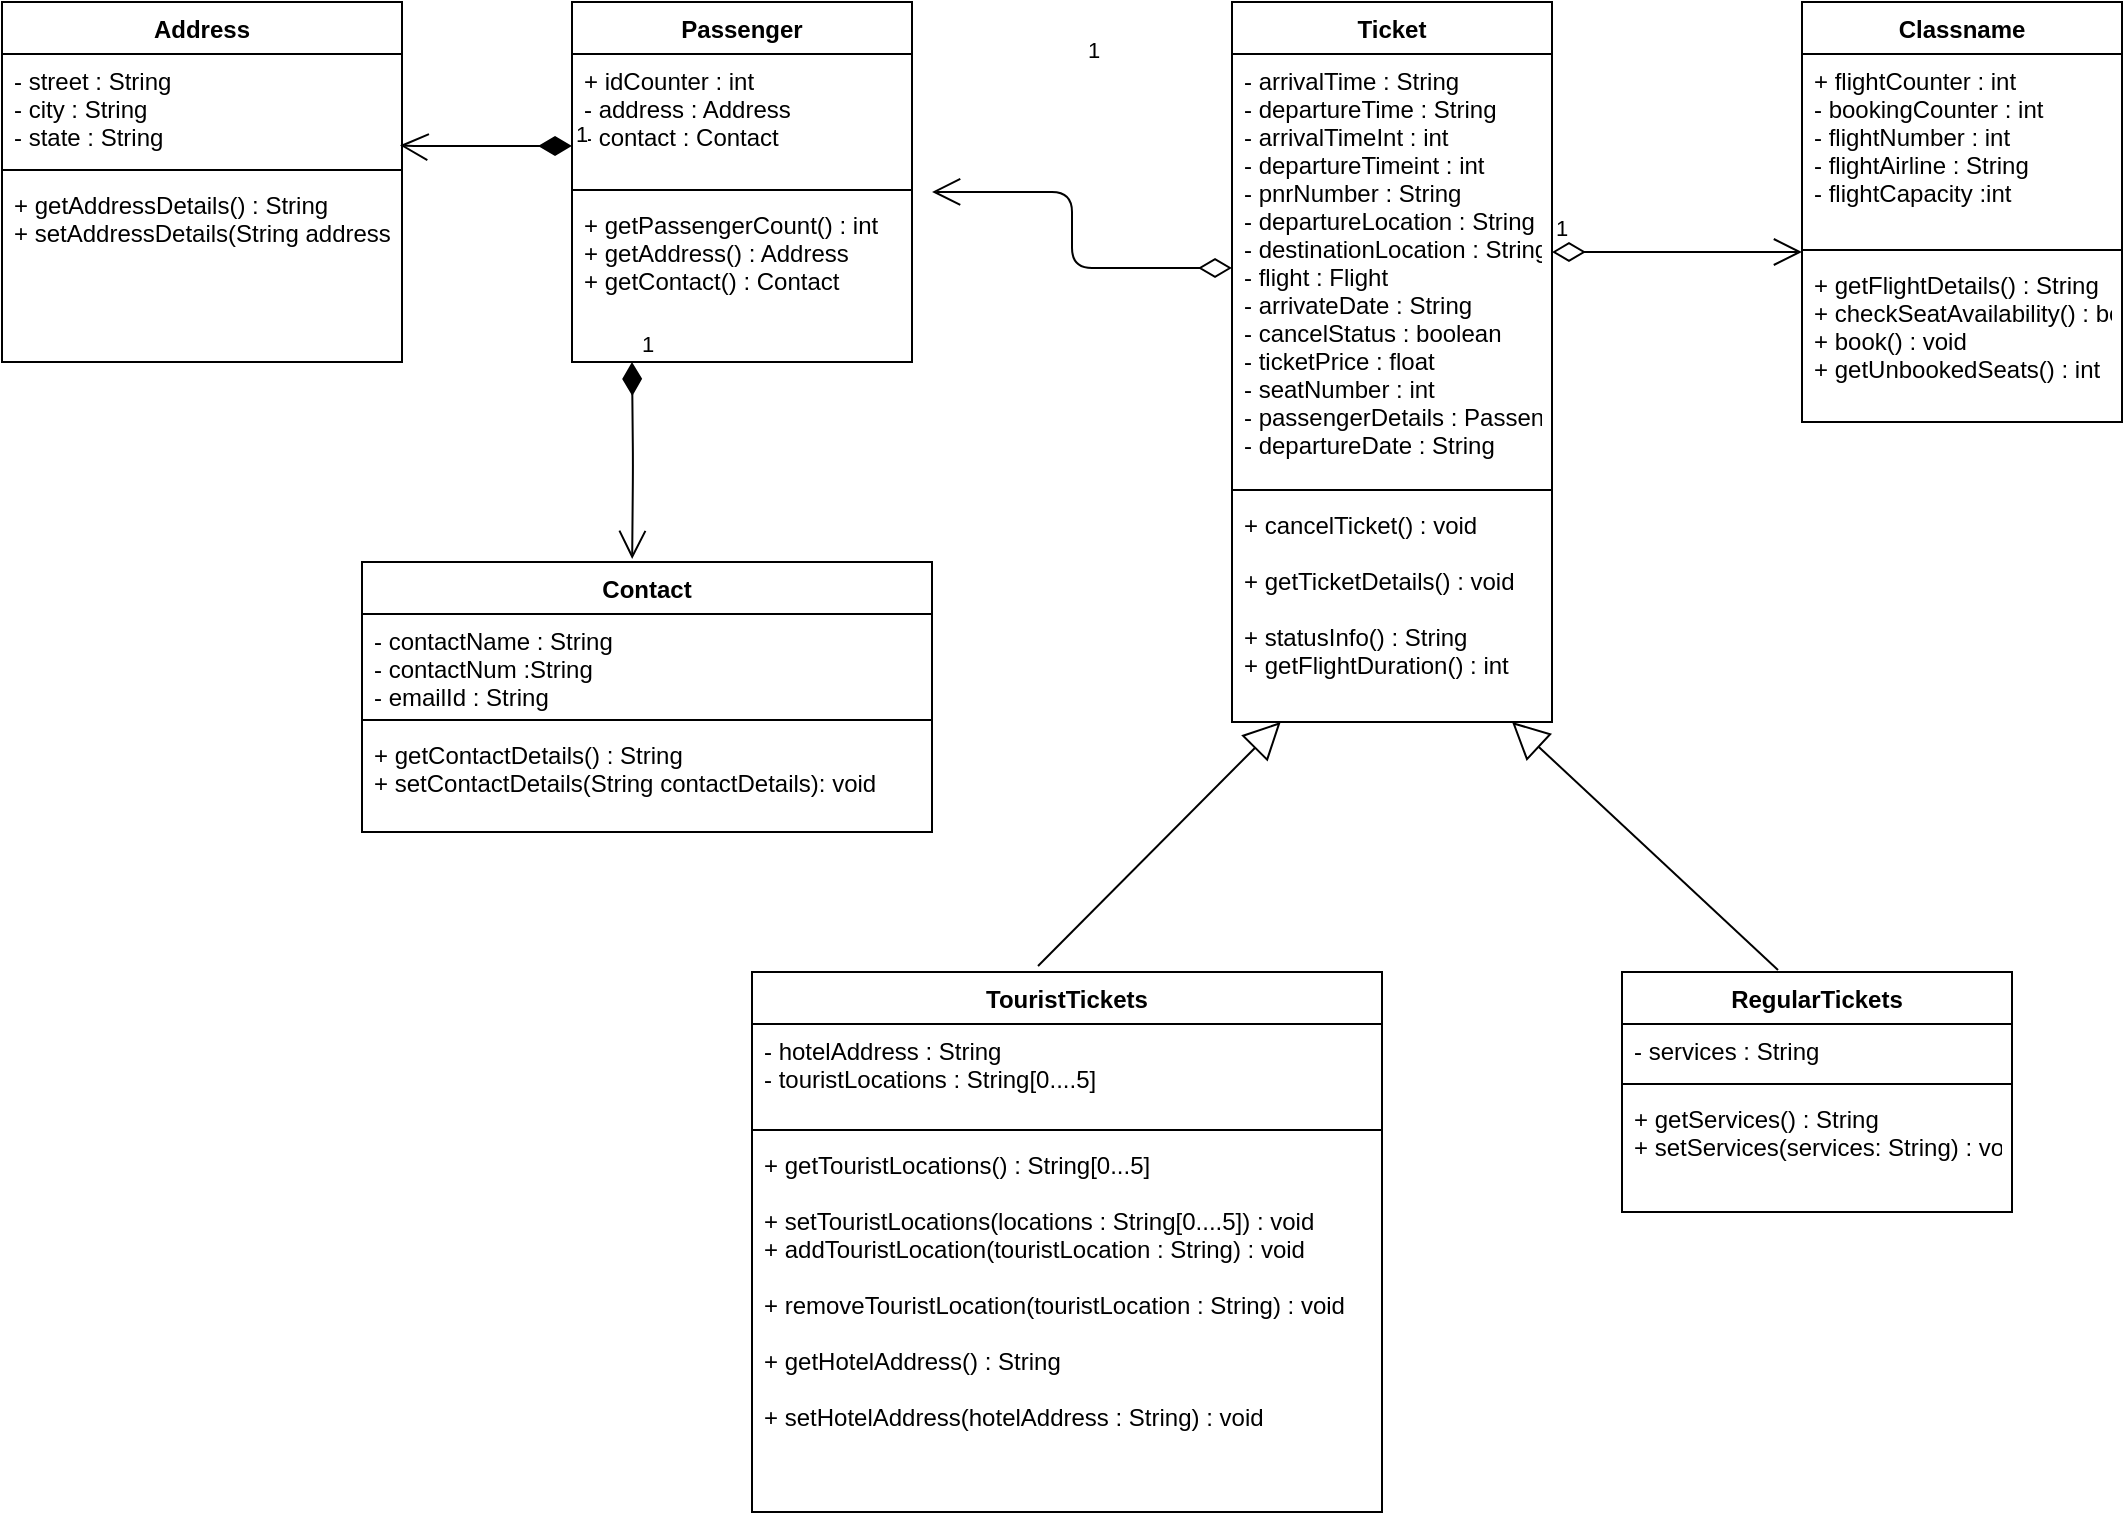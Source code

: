 <mxfile version="15.2.7"><diagram id="JaL3pPVBG4UC55NsJ5Bf" name="Page-1"><mxGraphModel dx="1564" dy="840" grid="1" gridSize="15" guides="1" tooltips="1" connect="1" arrows="1" fold="1" page="1" pageScale="1" pageWidth="1100" pageHeight="850" background="none" math="0" shadow="0"><root><mxCell id="0"/><mxCell id="1" parent="0"/><mxCell id="OZugq9sZZEIAVyAF-Q5C-1" value="Address" style="swimlane;fontStyle=1;align=center;verticalAlign=top;childLayout=stackLayout;horizontal=1;startSize=26;horizontalStack=0;resizeParent=1;resizeParentMax=0;resizeLast=0;collapsible=1;marginBottom=0;" vertex="1" parent="1"><mxGeometry x="30" y="10" width="200" height="180" as="geometry"/></mxCell><mxCell id="OZugq9sZZEIAVyAF-Q5C-2" value="- street : String&#xA;- city : String&#xA;- state : String&#xA;" style="text;strokeColor=none;fillColor=none;align=left;verticalAlign=top;spacingLeft=4;spacingRight=4;overflow=hidden;rotatable=0;points=[[0,0.5],[1,0.5]];portConstraint=eastwest;" vertex="1" parent="OZugq9sZZEIAVyAF-Q5C-1"><mxGeometry y="26" width="200" height="54" as="geometry"/></mxCell><mxCell id="OZugq9sZZEIAVyAF-Q5C-3" value="" style="line;strokeWidth=1;fillColor=none;align=left;verticalAlign=middle;spacingTop=-1;spacingLeft=3;spacingRight=3;rotatable=0;labelPosition=right;points=[];portConstraint=eastwest;" vertex="1" parent="OZugq9sZZEIAVyAF-Q5C-1"><mxGeometry y="80" width="200" height="8" as="geometry"/></mxCell><mxCell id="OZugq9sZZEIAVyAF-Q5C-4" value="+ getAddressDetails() : String&#xA;+ setAddressDetails(String addressDetails) : void&#xA;" style="text;strokeColor=none;fillColor=none;align=left;verticalAlign=top;spacingLeft=4;spacingRight=4;overflow=hidden;rotatable=0;points=[[0,0.5],[1,0.5]];portConstraint=eastwest;" vertex="1" parent="OZugq9sZZEIAVyAF-Q5C-1"><mxGeometry y="88" width="200" height="92" as="geometry"/></mxCell><mxCell id="OZugq9sZZEIAVyAF-Q5C-5" value="Passenger" style="swimlane;fontStyle=1;align=center;verticalAlign=top;childLayout=stackLayout;horizontal=1;startSize=26;horizontalStack=0;resizeParent=1;resizeParentMax=0;resizeLast=0;collapsible=1;marginBottom=0;" vertex="1" parent="1"><mxGeometry x="315" y="10" width="170" height="180" as="geometry"/></mxCell><mxCell id="OZugq9sZZEIAVyAF-Q5C-6" value="+ idCounter : int&#xA;- address : Address&#xA;- contact : Contact &#xA;" style="text;strokeColor=none;fillColor=none;align=left;verticalAlign=top;spacingLeft=4;spacingRight=4;overflow=hidden;rotatable=0;points=[[0,0.5],[1,0.5]];portConstraint=eastwest;" vertex="1" parent="OZugq9sZZEIAVyAF-Q5C-5"><mxGeometry y="26" width="170" height="64" as="geometry"/></mxCell><mxCell id="OZugq9sZZEIAVyAF-Q5C-7" value="" style="line;strokeWidth=1;fillColor=none;align=left;verticalAlign=middle;spacingTop=-1;spacingLeft=3;spacingRight=3;rotatable=0;labelPosition=right;points=[];portConstraint=eastwest;" vertex="1" parent="OZugq9sZZEIAVyAF-Q5C-5"><mxGeometry y="90" width="170" height="8" as="geometry"/></mxCell><mxCell id="OZugq9sZZEIAVyAF-Q5C-8" value="+ getPassengerCount() : int&#xA;+ getAddress() : Address &#xA;+ getContact() : Contact&#xA;" style="text;strokeColor=none;fillColor=none;align=left;verticalAlign=top;spacingLeft=4;spacingRight=4;overflow=hidden;rotatable=0;points=[[0,0.5],[1,0.5]];portConstraint=eastwest;" vertex="1" parent="OZugq9sZZEIAVyAF-Q5C-5"><mxGeometry y="98" width="170" height="82" as="geometry"/></mxCell><mxCell id="OZugq9sZZEIAVyAF-Q5C-9" value="Ticket" style="swimlane;fontStyle=1;align=center;verticalAlign=top;childLayout=stackLayout;horizontal=1;startSize=26;horizontalStack=0;resizeParent=1;resizeParentMax=0;resizeLast=0;collapsible=1;marginBottom=0;" vertex="1" parent="1"><mxGeometry x="645" y="10" width="160" height="360" as="geometry"/></mxCell><mxCell id="OZugq9sZZEIAVyAF-Q5C-10" value="- arrivalTime : String&#xA;- departureTime : String&#xA;- arrivalTimeInt : int&#xA;- departureTimeint : int&#xA;- pnrNumber : String&#xA;- departureLocation : String&#xA;- destinationLocation : String&#xA;- flight : Flight&#xA;- arrivateDate : String&#xA;- cancelStatus : boolean&#xA;- ticketPrice : float&#xA;- seatNumber : int&#xA;- passengerDetails : Passenger&#xA;- departureDate : String &#xA;&#xA;&#xA;" style="text;strokeColor=none;fillColor=none;align=left;verticalAlign=top;spacingLeft=4;spacingRight=4;overflow=hidden;rotatable=0;points=[[0,0.5],[1,0.5]];portConstraint=eastwest;" vertex="1" parent="OZugq9sZZEIAVyAF-Q5C-9"><mxGeometry y="26" width="160" height="214" as="geometry"/></mxCell><mxCell id="OZugq9sZZEIAVyAF-Q5C-11" value="" style="line;strokeWidth=1;fillColor=none;align=left;verticalAlign=middle;spacingTop=-1;spacingLeft=3;spacingRight=3;rotatable=0;labelPosition=right;points=[];portConstraint=eastwest;" vertex="1" parent="OZugq9sZZEIAVyAF-Q5C-9"><mxGeometry y="240" width="160" height="8" as="geometry"/></mxCell><mxCell id="OZugq9sZZEIAVyAF-Q5C-12" value="+ cancelTicket() : void &#xA;&#xA;+ getTicketDetails() : void &#xA;&#xA;+ statusInfo() : String&#xA;+ getFlightDuration() : int&#xA;" style="text;strokeColor=none;fillColor=none;align=left;verticalAlign=top;spacingLeft=4;spacingRight=4;overflow=hidden;rotatable=0;points=[[0,0.5],[1,0.5]];portConstraint=eastwest;" vertex="1" parent="OZugq9sZZEIAVyAF-Q5C-9"><mxGeometry y="248" width="160" height="112" as="geometry"/></mxCell><mxCell id="OZugq9sZZEIAVyAF-Q5C-91" value="Classname" style="swimlane;fontStyle=1;align=center;verticalAlign=top;childLayout=stackLayout;horizontal=1;startSize=26;horizontalStack=0;resizeParent=1;resizeParentMax=0;resizeLast=0;collapsible=1;marginBottom=0;" vertex="1" parent="1"><mxGeometry x="930" y="10" width="160" height="210" as="geometry"/></mxCell><mxCell id="OZugq9sZZEIAVyAF-Q5C-92" value="+ flightCounter : int&#xA;- bookingCounter : int&#xA;- flightNumber : int&#xA;- flightAirline : String&#xA;- flightCapacity :int&#xA;" style="text;strokeColor=none;fillColor=none;align=left;verticalAlign=top;spacingLeft=4;spacingRight=4;overflow=hidden;rotatable=0;points=[[0,0.5],[1,0.5]];portConstraint=eastwest;" vertex="1" parent="OZugq9sZZEIAVyAF-Q5C-91"><mxGeometry y="26" width="160" height="94" as="geometry"/></mxCell><mxCell id="OZugq9sZZEIAVyAF-Q5C-93" value="" style="line;strokeWidth=1;fillColor=none;align=left;verticalAlign=middle;spacingTop=-1;spacingLeft=3;spacingRight=3;rotatable=0;labelPosition=right;points=[];portConstraint=eastwest;" vertex="1" parent="OZugq9sZZEIAVyAF-Q5C-91"><mxGeometry y="120" width="160" height="8" as="geometry"/></mxCell><mxCell id="OZugq9sZZEIAVyAF-Q5C-94" value="+ getFlightDetails() : String&#xA;+ checkSeatAvailability() : boolean&#xA;+ book() : void&#xA;+ getUnbookedSeats() : int&#xA;" style="text;strokeColor=none;fillColor=none;align=left;verticalAlign=top;spacingLeft=4;spacingRight=4;overflow=hidden;rotatable=0;points=[[0,0.5],[1,0.5]];portConstraint=eastwest;" vertex="1" parent="OZugq9sZZEIAVyAF-Q5C-91"><mxGeometry y="128" width="160" height="82" as="geometry"/></mxCell><mxCell id="OZugq9sZZEIAVyAF-Q5C-95" value="TouristTickets" style="swimlane;fontStyle=1;align=center;verticalAlign=top;childLayout=stackLayout;horizontal=1;startSize=26;horizontalStack=0;resizeParent=1;resizeParentMax=0;resizeLast=0;collapsible=1;marginBottom=0;" vertex="1" parent="1"><mxGeometry x="405" y="495" width="315" height="270" as="geometry"/></mxCell><mxCell id="OZugq9sZZEIAVyAF-Q5C-96" value="- hotelAddress : String&#xA;- touristLocations : String[0....5]&#xA;" style="text;strokeColor=none;fillColor=none;align=left;verticalAlign=top;spacingLeft=4;spacingRight=4;overflow=hidden;rotatable=0;points=[[0,0.5],[1,0.5]];portConstraint=eastwest;" vertex="1" parent="OZugq9sZZEIAVyAF-Q5C-95"><mxGeometry y="26" width="315" height="49" as="geometry"/></mxCell><mxCell id="OZugq9sZZEIAVyAF-Q5C-97" value="" style="line;strokeWidth=1;fillColor=none;align=left;verticalAlign=middle;spacingTop=-1;spacingLeft=3;spacingRight=3;rotatable=0;labelPosition=right;points=[];portConstraint=eastwest;" vertex="1" parent="OZugq9sZZEIAVyAF-Q5C-95"><mxGeometry y="75" width="315" height="8" as="geometry"/></mxCell><mxCell id="OZugq9sZZEIAVyAF-Q5C-98" value="+ getTouristLocations() : String[0...5]&#xA;&#xA;+ setTouristLocations(locations : String[0....5]) : void&#xA;+ addTouristLocation(touristLocation : String) : void&#xA;&#xA;+ removeTouristLocation(touristLocation : String) : void&#xA;&#xA;+ getHotelAddress() : String&#xA;&#xA;+ setHotelAddress(hotelAddress : String) : void&#xA;" style="text;strokeColor=none;fillColor=none;align=left;verticalAlign=top;spacingLeft=4;spacingRight=4;overflow=hidden;rotatable=0;points=[[0,0.5],[1,0.5]];portConstraint=eastwest;" vertex="1" parent="OZugq9sZZEIAVyAF-Q5C-95"><mxGeometry y="83" width="315" height="187" as="geometry"/></mxCell><mxCell id="OZugq9sZZEIAVyAF-Q5C-99" value="RegularTickets" style="swimlane;fontStyle=1;align=center;verticalAlign=top;childLayout=stackLayout;horizontal=1;startSize=26;horizontalStack=0;resizeParent=1;resizeParentMax=0;resizeLast=0;collapsible=1;marginBottom=0;" vertex="1" parent="1"><mxGeometry x="840" y="495" width="195" height="120" as="geometry"/></mxCell><mxCell id="OZugq9sZZEIAVyAF-Q5C-100" value="- services : String" style="text;strokeColor=none;fillColor=none;align=left;verticalAlign=top;spacingLeft=4;spacingRight=4;overflow=hidden;rotatable=0;points=[[0,0.5],[1,0.5]];portConstraint=eastwest;" vertex="1" parent="OZugq9sZZEIAVyAF-Q5C-99"><mxGeometry y="26" width="195" height="26" as="geometry"/></mxCell><mxCell id="OZugq9sZZEIAVyAF-Q5C-101" value="" style="line;strokeWidth=1;fillColor=none;align=left;verticalAlign=middle;spacingTop=-1;spacingLeft=3;spacingRight=3;rotatable=0;labelPosition=right;points=[];portConstraint=eastwest;" vertex="1" parent="OZugq9sZZEIAVyAF-Q5C-99"><mxGeometry y="52" width="195" height="8" as="geometry"/></mxCell><mxCell id="OZugq9sZZEIAVyAF-Q5C-102" value="+ getServices() : String&#xA;+ setServices(services: String) : void&#xA;" style="text;strokeColor=none;fillColor=none;align=left;verticalAlign=top;spacingLeft=4;spacingRight=4;overflow=hidden;rotatable=0;points=[[0,0.5],[1,0.5]];portConstraint=eastwest;" vertex="1" parent="OZugq9sZZEIAVyAF-Q5C-99"><mxGeometry y="60" width="195" height="60" as="geometry"/></mxCell><mxCell id="OZugq9sZZEIAVyAF-Q5C-105" value="" style="endArrow=block;endSize=16;endFill=0;html=1;exitX=0.454;exitY=-0.011;exitDx=0;exitDy=0;exitPerimeter=0;" edge="1" parent="1" source="OZugq9sZZEIAVyAF-Q5C-95" target="OZugq9sZZEIAVyAF-Q5C-12"><mxGeometry x="0.019" y="-7" width="160" relative="1" as="geometry"><mxPoint x="585" y="435" as="sourcePoint"/><mxPoint x="745" y="435" as="targetPoint"/><mxPoint as="offset"/></mxGeometry></mxCell><mxCell id="OZugq9sZZEIAVyAF-Q5C-106" value="" style="endArrow=block;endSize=16;endFill=0;html=1;exitX=0.4;exitY=-0.008;exitDx=0;exitDy=0;exitPerimeter=0;" edge="1" parent="1" source="OZugq9sZZEIAVyAF-Q5C-99" target="OZugq9sZZEIAVyAF-Q5C-12"><mxGeometry x="0.231" y="104" width="160" relative="1" as="geometry"><mxPoint x="600" y="450" as="sourcePoint"/><mxPoint x="760" y="450" as="targetPoint"/><mxPoint as="offset"/></mxGeometry></mxCell><mxCell id="OZugq9sZZEIAVyAF-Q5C-109" value="1" style="endArrow=open;html=1;endSize=12;startArrow=diamondThin;startSize=14;startFill=1;edgeStyle=orthogonalEdgeStyle;align=left;verticalAlign=bottom;entryX=0.474;entryY=-0.011;entryDx=0;entryDy=0;entryPerimeter=0;" edge="1" parent="1" target="OZugq9sZZEIAVyAF-Q5C-110"><mxGeometry x="-1" y="3" relative="1" as="geometry"><mxPoint x="345" y="190" as="sourcePoint"/><mxPoint x="345" y="285" as="targetPoint"/><Array as="points"/></mxGeometry></mxCell><mxCell id="OZugq9sZZEIAVyAF-Q5C-110" value="Contact" style="swimlane;fontStyle=1;align=center;verticalAlign=top;childLayout=stackLayout;horizontal=1;startSize=26;horizontalStack=0;resizeParent=1;resizeParentMax=0;resizeLast=0;collapsible=1;marginBottom=0;" vertex="1" parent="1"><mxGeometry x="210" y="290" width="285" height="135" as="geometry"/></mxCell><mxCell id="OZugq9sZZEIAVyAF-Q5C-111" value="- contactName : String&#xA;- contactNum :String&#xA;- emailId : String&#xA;" style="text;strokeColor=none;fillColor=none;align=left;verticalAlign=top;spacingLeft=4;spacingRight=4;overflow=hidden;rotatable=0;points=[[0,0.5],[1,0.5]];portConstraint=eastwest;" vertex="1" parent="OZugq9sZZEIAVyAF-Q5C-110"><mxGeometry y="26" width="285" height="49" as="geometry"/></mxCell><mxCell id="OZugq9sZZEIAVyAF-Q5C-112" value="" style="line;strokeWidth=1;fillColor=none;align=left;verticalAlign=middle;spacingTop=-1;spacingLeft=3;spacingRight=3;rotatable=0;labelPosition=right;points=[];portConstraint=eastwest;" vertex="1" parent="OZugq9sZZEIAVyAF-Q5C-110"><mxGeometry y="75" width="285" height="8" as="geometry"/></mxCell><mxCell id="OZugq9sZZEIAVyAF-Q5C-113" value="+ getContactDetails() : String&#xA;+ setContactDetails(String contactDetails): void&#xA;" style="text;strokeColor=none;fillColor=none;align=left;verticalAlign=top;spacingLeft=4;spacingRight=4;overflow=hidden;rotatable=0;points=[[0,0.5],[1,0.5]];portConstraint=eastwest;" vertex="1" parent="OZugq9sZZEIAVyAF-Q5C-110"><mxGeometry y="83" width="285" height="52" as="geometry"/></mxCell><mxCell id="OZugq9sZZEIAVyAF-Q5C-115" value="1" style="endArrow=open;html=1;endSize=12;startArrow=diamondThin;startSize=14;startFill=0;edgeStyle=orthogonalEdgeStyle;align=left;verticalAlign=bottom;" edge="1" parent="1"><mxGeometry x="-1" y="3" relative="1" as="geometry"><mxPoint x="805" y="135" as="sourcePoint"/><mxPoint x="930" y="135" as="targetPoint"/><Array as="points"><mxPoint x="850" y="135"/><mxPoint x="850" y="135"/></Array></mxGeometry></mxCell><mxCell id="OZugq9sZZEIAVyAF-Q5C-119" value="1" style="endArrow=open;html=1;endSize=12;startArrow=diamondThin;startSize=14;startFill=1;edgeStyle=orthogonalEdgeStyle;align=left;verticalAlign=bottom;entryX=0.995;entryY=0.846;entryDx=0;entryDy=0;entryPerimeter=0;" edge="1" parent="1" target="OZugq9sZZEIAVyAF-Q5C-2"><mxGeometry x="-1" y="3" relative="1" as="geometry"><mxPoint x="315" y="82" as="sourcePoint"/><mxPoint x="234" y="82" as="targetPoint"/><Array as="points"><mxPoint x="234" y="82"/></Array></mxGeometry></mxCell><mxCell id="OZugq9sZZEIAVyAF-Q5C-122" value="1" style="endArrow=open;html=1;endSize=12;startArrow=diamondThin;startSize=14;startFill=0;edgeStyle=orthogonalEdgeStyle;align=left;verticalAlign=bottom;entryX=1.059;entryY=-0.037;entryDx=0;entryDy=0;entryPerimeter=0;" edge="1" parent="1" source="OZugq9sZZEIAVyAF-Q5C-10" target="OZugq9sZZEIAVyAF-Q5C-8"><mxGeometry x="-0.213" y="-100" relative="1" as="geometry"><mxPoint x="530" y="360" as="sourcePoint"/><mxPoint x="510" y="75" as="targetPoint"/><Array as="points"/><mxPoint as="offset"/></mxGeometry></mxCell></root></mxGraphModel></diagram></mxfile>